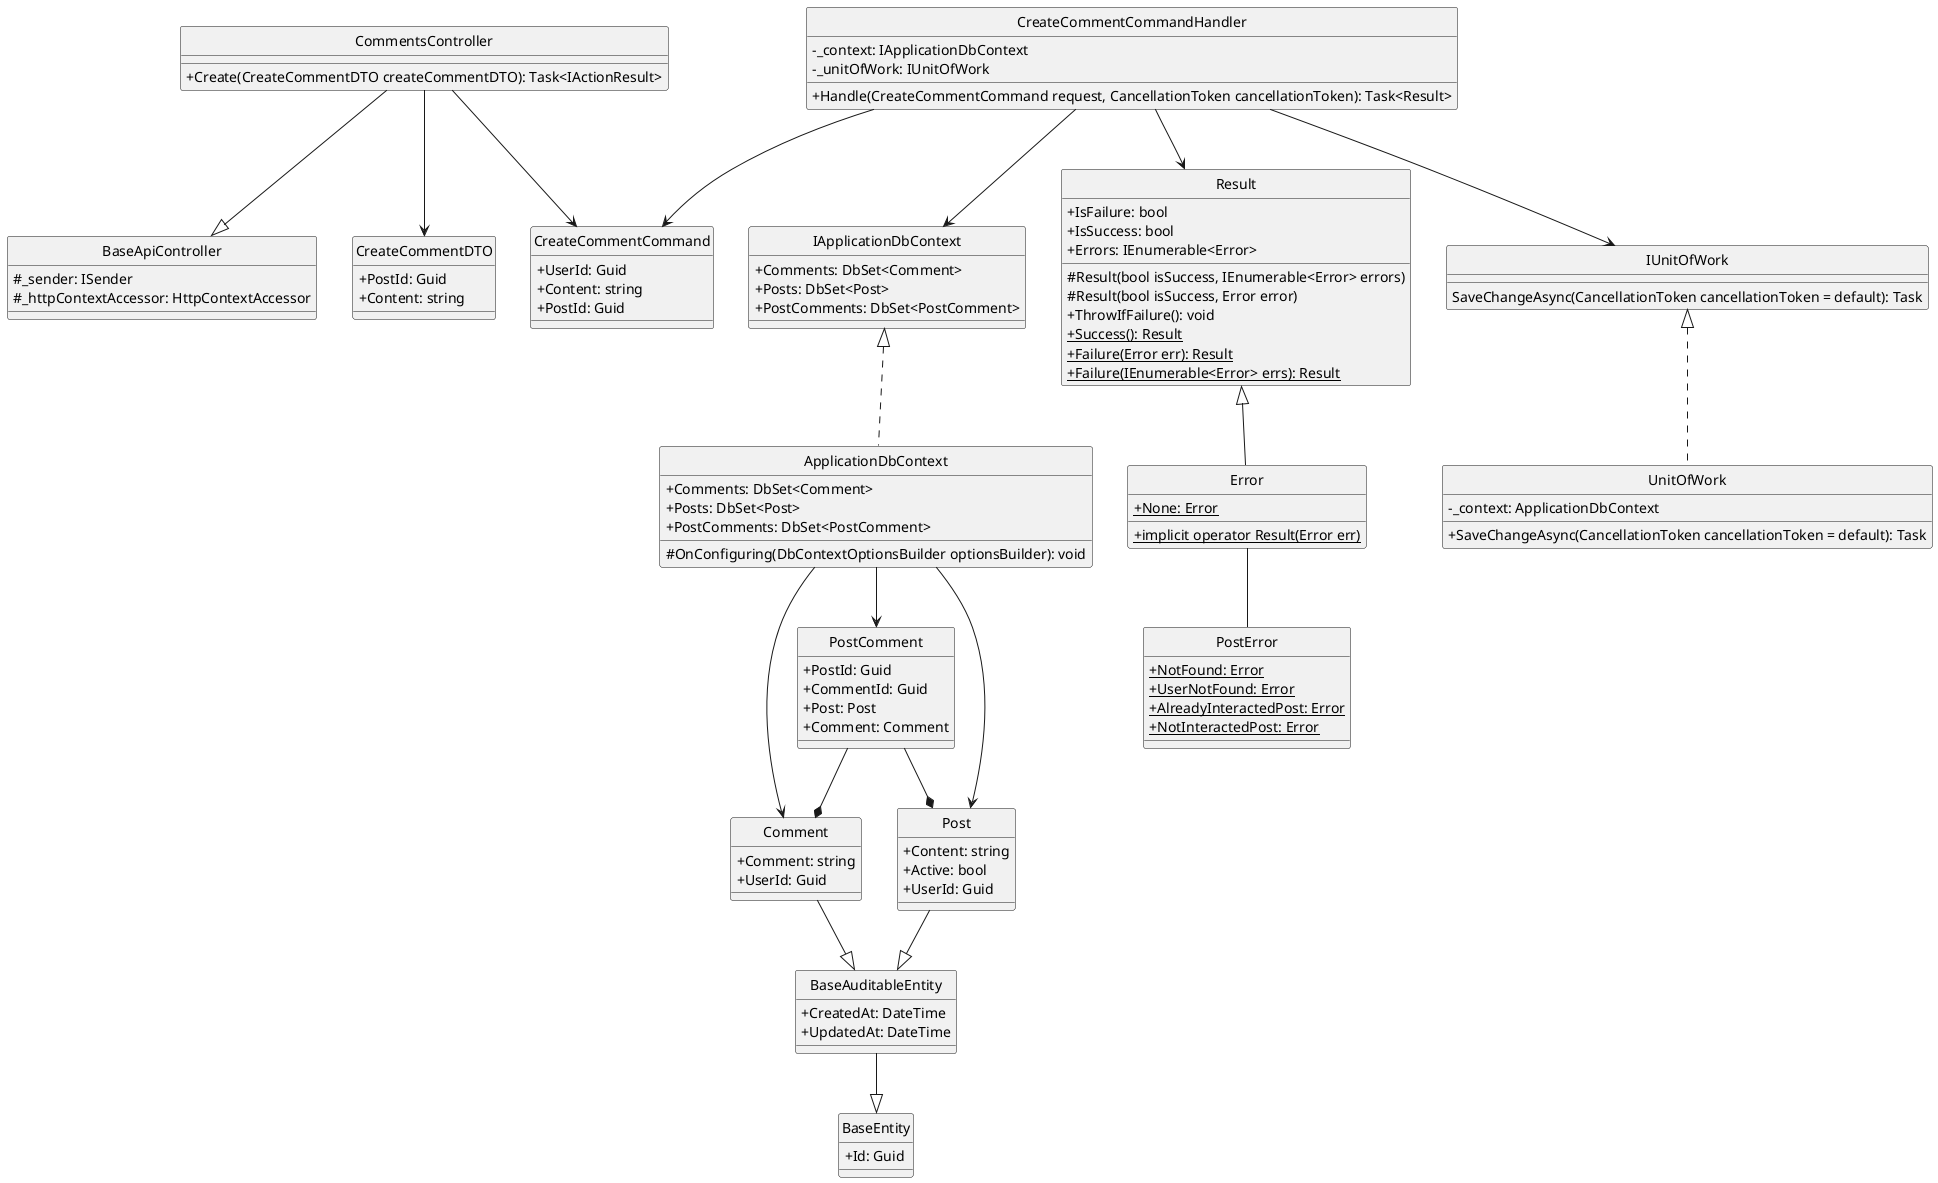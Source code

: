 @startuml 
hide circle
skinparam classAttributeIconSize 0

class BaseApiController {
    #_sender: ISender 
    #_httpContextAccessor: HttpContextAccessor 
}

class CommentsController {
    +Create(CreateCommentDTO createCommentDTO): Task<IActionResult> 
}

class CreateCommentCommand {
    +UserId: Guid 
    +Content: string 
    +PostId: Guid 
}

class CreateCommentCommandHandler {
    -_context: IApplicationDbContext
    -_unitOfWork: IUnitOfWork 
    +Handle(CreateCommentCommand request, CancellationToken cancellationToken): Task<Result>
}

class IApplicationDbContext {
    +Comments: DbSet<Comment> 
    +Posts: DbSet<Post> 
    +PostComments: DbSet<PostComment>
}

class ApplicationDbContext {
    +Comments: DbSet<Comment>
    +Posts: DbSet<Post>
    +PostComments: DbSet<PostComment>
    #OnConfiguring(DbContextOptionsBuilder optionsBuilder): void
}

class Result {
    +IsFailure: bool 
    +IsSuccess: bool 
    +Errors: IEnumerable<Error> 
    #Result(bool isSuccess, IEnumerable<Error> errors)
    #Result(bool isSuccess, Error error)
    +ThrowIfFailure(): void
    +{static} Success(): Result
    +{static} Failure(Error err): Result
    +{static} Failure(IEnumerable<Error> errs): Result
}

class Error {
    +{static} None: Error
    +{static} implicit operator Result(Error err)
}

class IUnitOfWork {
    SaveChangeAsync(CancellationToken cancellationToken = default): Task 
}

class UnitOfWork {
    -_context: ApplicationDbContext
    +SaveChangeAsync(CancellationToken cancellationToken = default): Task
}

class PostError {
    +{static} NotFound: Error
    +{static} UserNotFound: Error
    +{static} AlreadyInteractedPost: Error
    +{static} NotInteractedPost: Error
}

class CreateCommentDTO {
    +PostId: Guid
    +Content: string
}

class BaseEntity {
    +Id: Guid
}

class BaseAuditableEntity{
    +CreatedAt: DateTime
    +UpdatedAt: DateTime 
}

class Comment {
    +Comment: string
    +UserId: Guid
}

class PostComment {
    +PostId: Guid
    +CommentId: Guid
    +Post: Post
    +Comment: Comment
}

class Post {
    +Content: string
    +Active: bool
    +UserId: Guid
}
' ==== Create Comment ====
'API Layer
CommentsController --|> BaseApiController
CommentsController --> CreateCommentCommand
CommentsController --> CreateCommentDTO
'Application Layer
CreateCommentCommandHandler --> CreateCommentCommand
CreateCommentCommandHandler --> Result
CreateCommentCommandHandler --> IUnitOfWork
CreateCommentCommandHandler --> IApplicationDbContext
'Domain Layer
Result <|-- Error
Error -- PostError
Comment --|> BaseAuditableEntity
Post --|> BaseAuditableEntity
BaseAuditableEntity --|> BaseEntity
PostComment --* Post
PostComment --* Comment
'Infrastructure Layer
IUnitOfWork <|.. UnitOfWork
IApplicationDbContext <|.. ApplicationDbContext
ApplicationDbContext --> Comment
ApplicationDbContext --> PostComment
ApplicationDbContext --> Post
@enduml